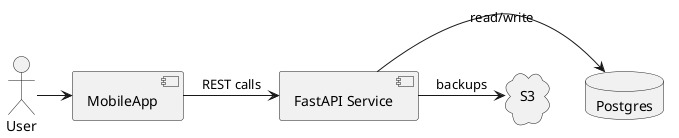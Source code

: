 @startuml
actor User
component MobileApp
component "FastAPI Service" as API
cloud S3
database Postgres
User -> MobileApp
MobileApp -> API : REST calls
API -> Postgres : read/write
API -> S3 : backups
@enduml
